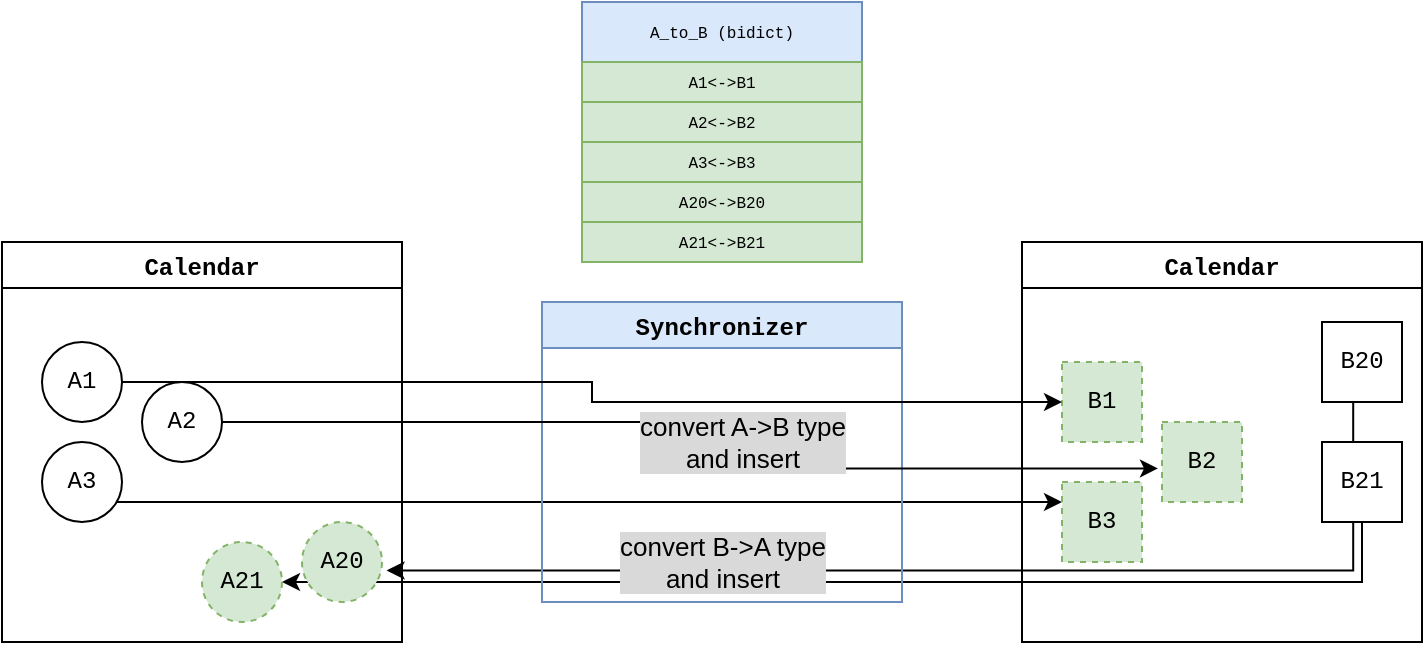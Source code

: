 <mxfile version="15.8.4" type="device"><diagram id="C5RBs43oDa-KdzZeNtuy" name="Page-1"><mxGraphModel dx="825" dy="480" grid="1" gridSize="10" guides="1" tooltips="1" connect="1" arrows="1" fold="1" page="1" pageScale="1" pageWidth="827" pageHeight="1169" math="0" shadow="0"><root><mxCell id="WIyWlLk6GJQsqaUBKTNV-0"/><mxCell id="WIyWlLk6GJQsqaUBKTNV-1" parent="WIyWlLk6GJQsqaUBKTNV-0"/><mxCell id="M8ySMrJf8F9DL-PtWal_-23" style="edgeStyle=orthogonalEdgeStyle;rounded=0;orthogonalLoop=1;jettySize=auto;html=1;fontSize=13;exitX=0.39;exitY=0.974;exitDx=0;exitDy=0;exitPerimeter=0;entryX=1.057;entryY=0.605;entryDx=0;entryDy=0;entryPerimeter=0;" parent="WIyWlLk6GJQsqaUBKTNV-1" source="UczhDD-ak8AhGgbR7AN6-21" target="M8ySMrJf8F9DL-PtWal_-19" edge="1"><mxGeometry relative="1" as="geometry"><Array as="points"><mxPoint x="756" y="424"/></Array></mxGeometry></mxCell><mxCell id="M8ySMrJf8F9DL-PtWal_-27" style="edgeStyle=orthogonalEdgeStyle;rounded=0;orthogonalLoop=1;jettySize=auto;html=1;fontSize=13;" parent="WIyWlLk6GJQsqaUBKTNV-1" source="UczhDD-ak8AhGgbR7AN6-20" target="M8ySMrJf8F9DL-PtWal_-26" edge="1"><mxGeometry relative="1" as="geometry"><Array as="points"><mxPoint x="760" y="430"/></Array></mxGeometry></mxCell><mxCell id="M8ySMrJf8F9DL-PtWal_-17" style="edgeStyle=orthogonalEdgeStyle;rounded=0;orthogonalLoop=1;jettySize=auto;html=1;fontSize=8;" parent="WIyWlLk6GJQsqaUBKTNV-1" source="UczhDD-ak8AhGgbR7AN6-14" edge="1"><mxGeometry relative="1" as="geometry"><mxPoint x="610" y="390" as="targetPoint"/><Array as="points"><mxPoint x="520" y="390"/><mxPoint x="520" y="390"/></Array></mxGeometry></mxCell><mxCell id="UczhDD-ak8AhGgbR7AN6-11" value="Calendar" style="swimlane;fontFamily=Courier New;" parent="WIyWlLk6GJQsqaUBKTNV-1" vertex="1"><mxGeometry x="80" y="260" width="200" height="200" as="geometry"/></mxCell><mxCell id="UczhDD-ak8AhGgbR7AN6-12" value="A1" style="ellipse;whiteSpace=wrap;html=1;aspect=fixed;fontFamily=Courier New;" parent="UczhDD-ak8AhGgbR7AN6-11" vertex="1"><mxGeometry x="20" y="50" width="40" height="40" as="geometry"/></mxCell><mxCell id="UczhDD-ak8AhGgbR7AN6-14" value="A3" style="ellipse;whiteSpace=wrap;html=1;aspect=fixed;fontFamily=Courier New;" parent="UczhDD-ak8AhGgbR7AN6-11" vertex="1"><mxGeometry x="20" y="100" width="40" height="40" as="geometry"/></mxCell><mxCell id="UczhDD-ak8AhGgbR7AN6-13" value="A2" style="ellipse;whiteSpace=wrap;html=1;aspect=fixed;fontFamily=Courier New;" parent="UczhDD-ak8AhGgbR7AN6-11" vertex="1"><mxGeometry x="70" y="70" width="40" height="40" as="geometry"/></mxCell><mxCell id="M8ySMrJf8F9DL-PtWal_-19" value="A20" style="ellipse;whiteSpace=wrap;html=1;aspect=fixed;fontFamily=Courier New;fillColor=#d5e8d4;strokeColor=#82b366;dashed=1;" parent="UczhDD-ak8AhGgbR7AN6-11" vertex="1"><mxGeometry x="150" y="140" width="40" height="40" as="geometry"/></mxCell><mxCell id="M8ySMrJf8F9DL-PtWal_-26" value="A21" style="ellipse;whiteSpace=wrap;html=1;aspect=fixed;fontFamily=Courier New;fillColor=#d5e8d4;strokeColor=#82b366;dashed=1;" parent="UczhDD-ak8AhGgbR7AN6-11" vertex="1"><mxGeometry x="100" y="150" width="40" height="40" as="geometry"/></mxCell><mxCell id="UczhDD-ak8AhGgbR7AN6-16" value="Calendar" style="swimlane;fontFamily=Courier New;" parent="WIyWlLk6GJQsqaUBKTNV-1" vertex="1"><mxGeometry x="590" y="260" width="200" height="200" as="geometry"/></mxCell><mxCell id="UczhDD-ak8AhGgbR7AN6-21" value="B20" style="rectangle;whiteSpace=wrap;html=1;aspect=fixed;fontFamily=Courier New;" parent="UczhDD-ak8AhGgbR7AN6-16" vertex="1"><mxGeometry x="150" y="40" width="40" height="40" as="geometry"/></mxCell><mxCell id="UczhDD-ak8AhGgbR7AN6-20" value="B21" style="rectangle;whiteSpace=wrap;html=1;aspect=fixed;fontFamily=Courier New;" parent="UczhDD-ak8AhGgbR7AN6-16" vertex="1"><mxGeometry x="150" y="100" width="40" height="40" as="geometry"/></mxCell><mxCell id="M8ySMrJf8F9DL-PtWal_-1" value="B1" style="rectangle;whiteSpace=wrap;html=1;aspect=fixed;fontFamily=Courier New;dashed=1;fillColor=#d5e8d4;strokeColor=#82b366;" parent="UczhDD-ak8AhGgbR7AN6-16" vertex="1"><mxGeometry x="20" y="60" width="40" height="40" as="geometry"/></mxCell><mxCell id="M8ySMrJf8F9DL-PtWal_-2" value="B2" style="rectangle;whiteSpace=wrap;html=1;aspect=fixed;fontFamily=Courier New;dashed=1;fillColor=#d5e8d4;strokeColor=#82b366;" parent="UczhDD-ak8AhGgbR7AN6-16" vertex="1"><mxGeometry x="70" y="90" width="40" height="40" as="geometry"/></mxCell><mxCell id="M8ySMrJf8F9DL-PtWal_-3" value="B3" style="rectangle;whiteSpace=wrap;html=1;aspect=fixed;fontFamily=Courier New;dashed=1;fillColor=#d5e8d4;strokeColor=#82b366;" parent="UczhDD-ak8AhGgbR7AN6-16" vertex="1"><mxGeometry x="20" y="120" width="40" height="40" as="geometry"/></mxCell><mxCell id="UczhDD-ak8AhGgbR7AN6-22" value="Synchronizer" style="swimlane;fontFamily=Courier New;fillColor=#dae8fc;strokeColor=#6c8ebf;" parent="WIyWlLk6GJQsqaUBKTNV-1" vertex="1"><mxGeometry x="350" y="290" width="180" height="150" as="geometry"/></mxCell><mxCell id="M8ySMrJf8F9DL-PtWal_-28" value="&lt;font style=&quot;font-size: 13px&quot;&gt;convert B-&amp;gt;A type&lt;br&gt;and insert&lt;/font&gt;" style="edgeLabel;html=1;align=center;verticalAlign=middle;resizable=0;points=[];fontSize=13;labelBackgroundColor=#D9D9D9;" parent="UczhDD-ak8AhGgbR7AN6-22" vertex="1" connectable="0"><mxGeometry x="89.995" y="130" as="geometry"/></mxCell><mxCell id="UczhDD-ak8AhGgbR7AN6-24" value="A_to_B (bidict)" style="swimlane;fontStyle=0;childLayout=stackLayout;horizontal=1;startSize=30;horizontalStack=0;resizeParent=1;resizeParentMax=0;resizeLast=0;collapsible=1;marginBottom=0;fontFamily=Courier New;fillColor=#dae8fc;strokeColor=#6c8ebf;fontSize=8;" parent="WIyWlLk6GJQsqaUBKTNV-1" vertex="1"><mxGeometry x="370" y="140" width="140" height="130" as="geometry"/></mxCell><mxCell id="UczhDD-ak8AhGgbR7AN6-28" value="A1&amp;lt;-&amp;gt;B1" style="rounded=0;whiteSpace=wrap;html=1;fontFamily=Courier New;fontSize=8;fillColor=#d5e8d4;strokeColor=#82b366;" parent="UczhDD-ak8AhGgbR7AN6-24" vertex="1"><mxGeometry y="30" width="140" height="20" as="geometry"/></mxCell><mxCell id="M8ySMrJf8F9DL-PtWal_-11" value="A2&amp;lt;-&amp;gt;B2" style="rounded=0;whiteSpace=wrap;html=1;fontFamily=Courier New;fontSize=8;fillColor=#d5e8d4;strokeColor=#82b366;" parent="UczhDD-ak8AhGgbR7AN6-24" vertex="1"><mxGeometry y="50" width="140" height="20" as="geometry"/></mxCell><mxCell id="M8ySMrJf8F9DL-PtWal_-12" value="A3&amp;lt;-&amp;gt;B3" style="rounded=0;whiteSpace=wrap;html=1;fontFamily=Courier New;fontSize=8;fillColor=#d5e8d4;strokeColor=#82b366;" parent="UczhDD-ak8AhGgbR7AN6-24" vertex="1"><mxGeometry y="70" width="140" height="20" as="geometry"/></mxCell><mxCell id="M8ySMrJf8F9DL-PtWal_-13" value="A20&amp;lt;-&amp;gt;B20" style="rounded=0;whiteSpace=wrap;html=1;fontFamily=Courier New;fontSize=8;fillColor=#d5e8d4;strokeColor=#82b366;" parent="UczhDD-ak8AhGgbR7AN6-24" vertex="1"><mxGeometry y="90" width="140" height="20" as="geometry"/></mxCell><mxCell id="M8ySMrJf8F9DL-PtWal_-14" value="A21&amp;lt;-&amp;gt;B21" style="rounded=0;whiteSpace=wrap;html=1;fontFamily=Courier New;fontSize=8;fillColor=#d5e8d4;strokeColor=#82b366;" parent="UczhDD-ak8AhGgbR7AN6-24" vertex="1"><mxGeometry y="110" width="140" height="20" as="geometry"/></mxCell><mxCell id="M8ySMrJf8F9DL-PtWal_-15" style="edgeStyle=orthogonalEdgeStyle;rounded=0;orthogonalLoop=1;jettySize=auto;html=1;fontSize=8;entryX=0;entryY=0.5;entryDx=0;entryDy=0;" parent="WIyWlLk6GJQsqaUBKTNV-1" source="UczhDD-ak8AhGgbR7AN6-12" target="M8ySMrJf8F9DL-PtWal_-1" edge="1"><mxGeometry relative="1" as="geometry"><mxPoint x="290" y="330" as="targetPoint"/></mxGeometry></mxCell><mxCell id="M8ySMrJf8F9DL-PtWal_-16" style="edgeStyle=orthogonalEdgeStyle;rounded=0;orthogonalLoop=1;jettySize=auto;html=1;entryX=-0.05;entryY=0.581;entryDx=0;entryDy=0;entryPerimeter=0;fontSize=8;" parent="WIyWlLk6GJQsqaUBKTNV-1" source="UczhDD-ak8AhGgbR7AN6-13" target="M8ySMrJf8F9DL-PtWal_-2" edge="1"><mxGeometry relative="1" as="geometry"/></mxCell><mxCell id="M8ySMrJf8F9DL-PtWal_-18" value="&lt;font style=&quot;font-size: 13px&quot;&gt;convert A-&amp;gt;B type&lt;br&gt;and insert&lt;/font&gt;" style="edgeLabel;html=1;align=center;verticalAlign=middle;resizable=0;points=[];fontSize=13;labelBackgroundColor=#D9D9D9;" parent="M8ySMrJf8F9DL-PtWal_-16" vertex="1" connectable="0"><mxGeometry x="-0.112" y="-5" relative="1" as="geometry"><mxPoint x="42" y="5" as="offset"/></mxGeometry></mxCell></root></mxGraphModel></diagram></mxfile>